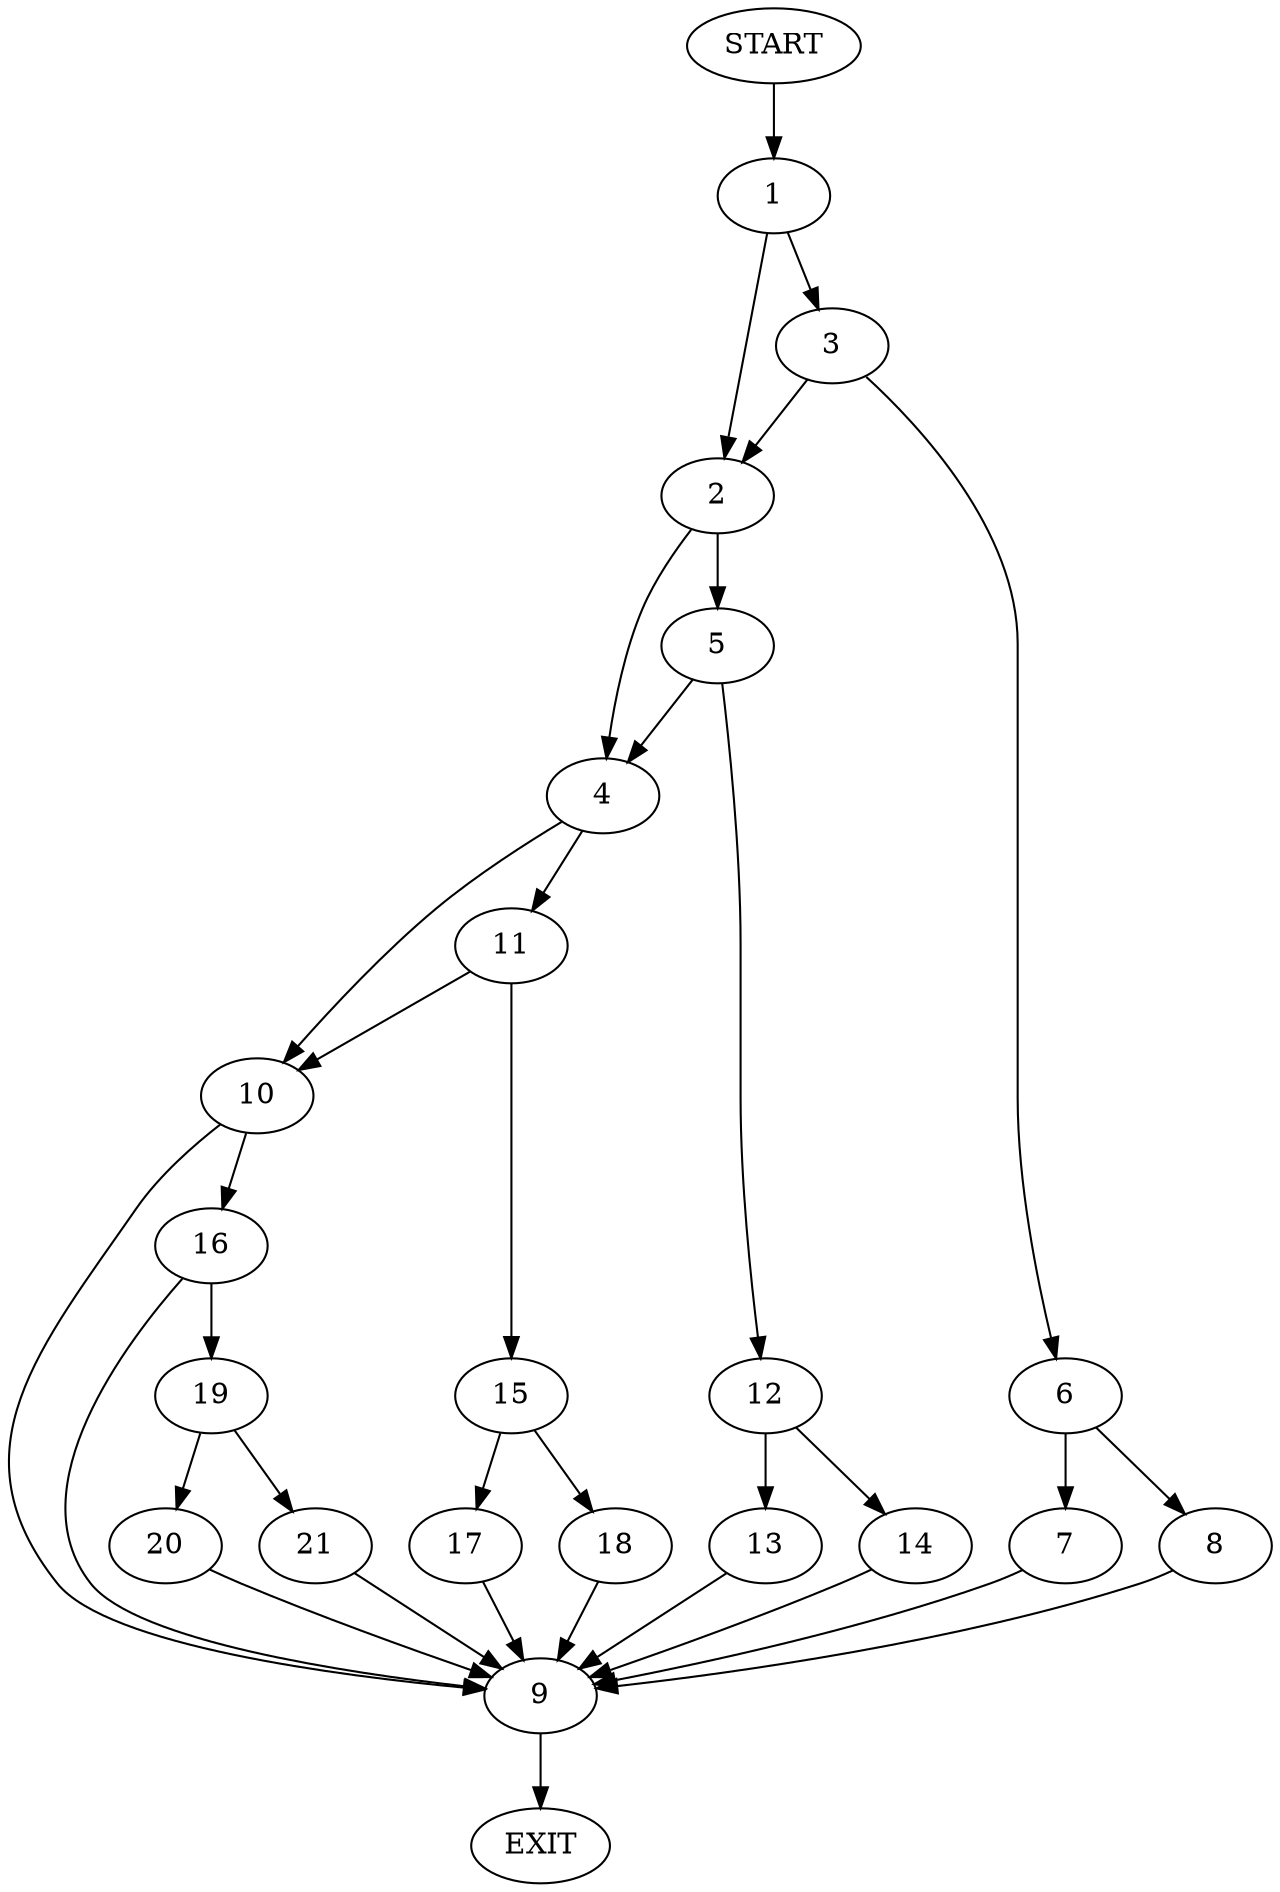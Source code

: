 digraph {
0 [label="START"]
22 [label="EXIT"]
0 -> 1
1 -> 2
1 -> 3
2 -> 4
2 -> 5
3 -> 2
3 -> 6
6 -> 7
6 -> 8
8 -> 9
7 -> 9
9 -> 22
4 -> 10
4 -> 11
5 -> 12
5 -> 4
12 -> 13
12 -> 14
14 -> 9
13 -> 9
11 -> 10
11 -> 15
10 -> 16
10 -> 9
15 -> 17
15 -> 18
17 -> 9
18 -> 9
16 -> 19
16 -> 9
19 -> 20
19 -> 21
20 -> 9
21 -> 9
}
